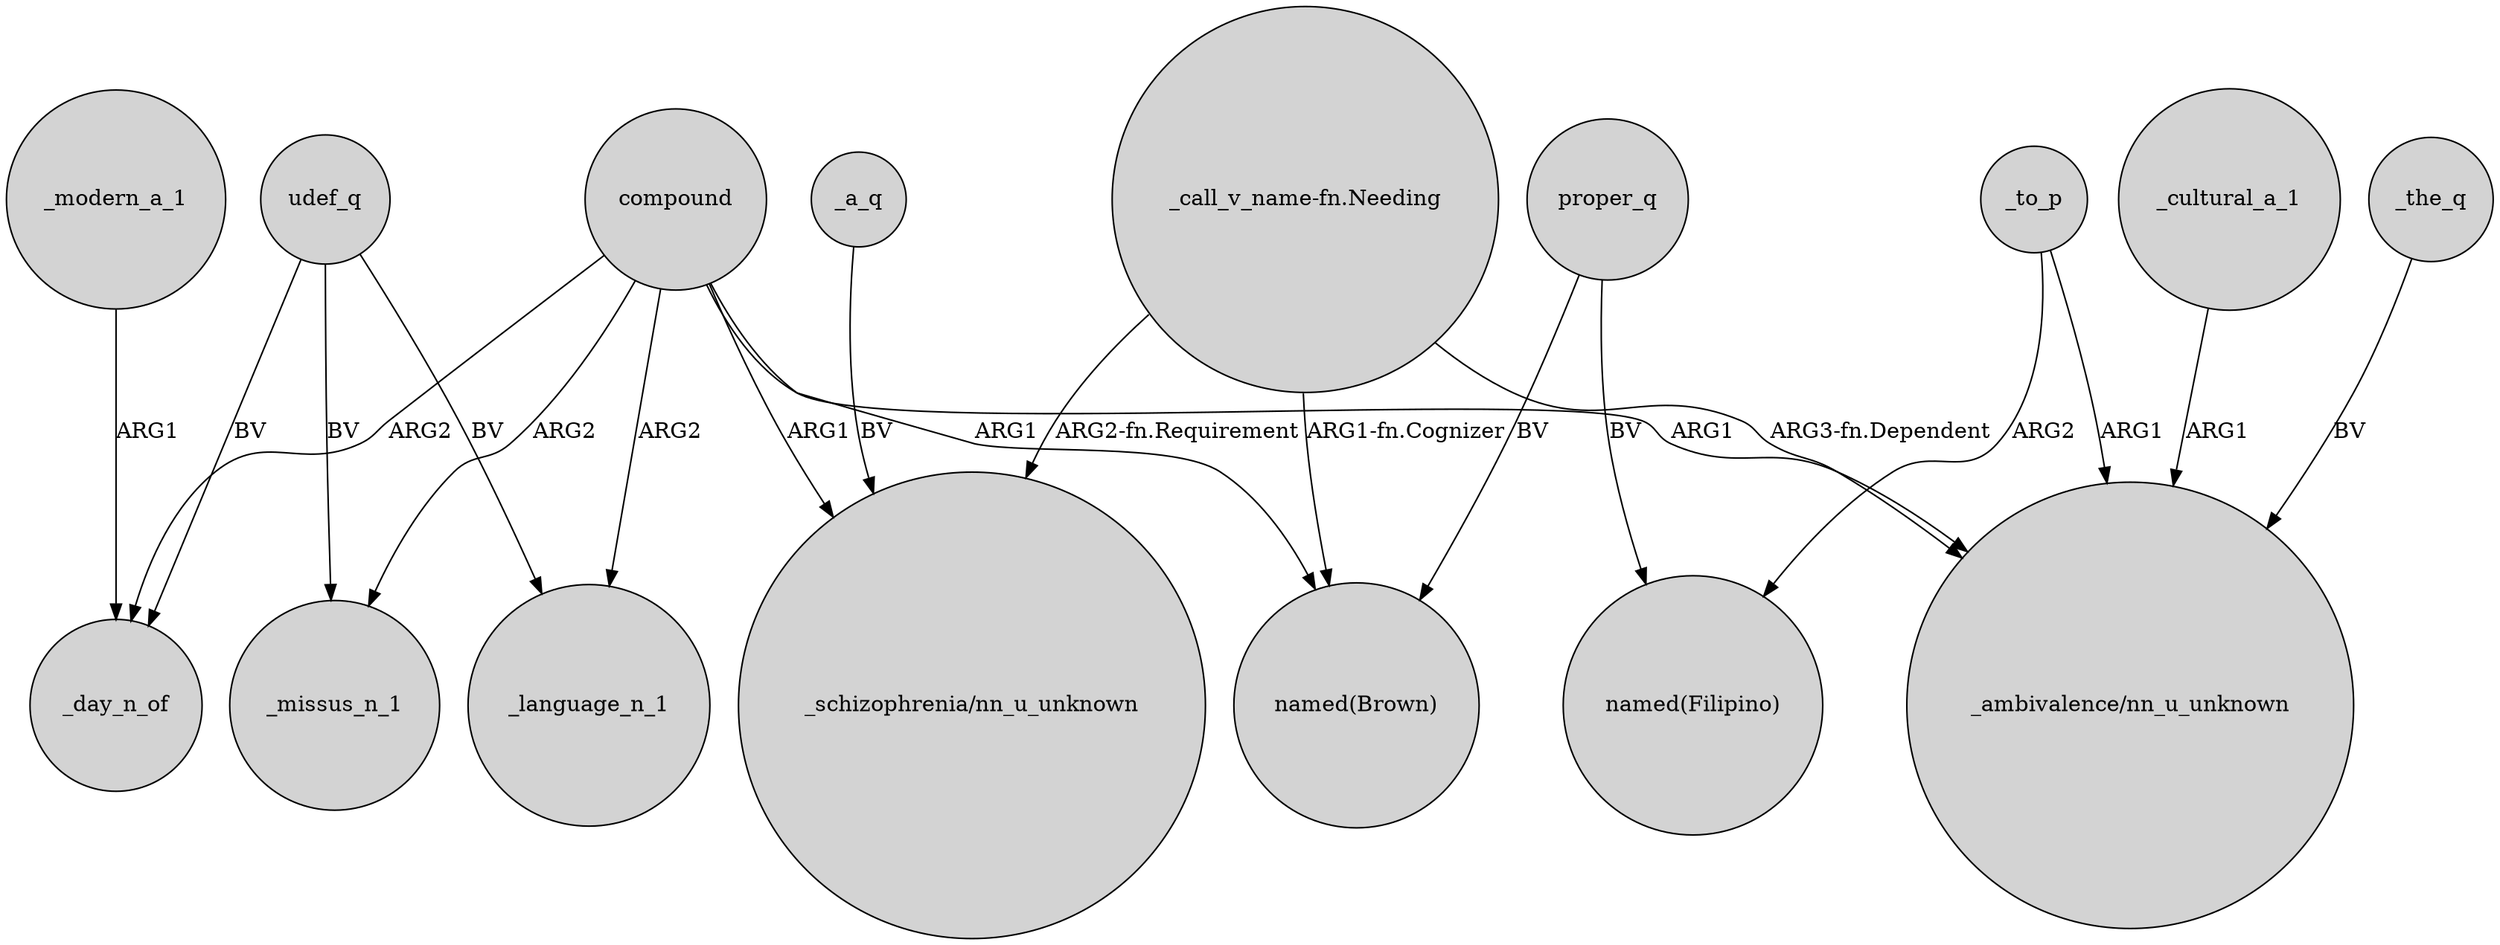 digraph {
	node [shape=circle style=filled]
	"_call_v_name-fn.Needing" -> "_ambivalence/nn_u_unknown" [label="ARG3-fn.Dependent"]
	compound -> _day_n_of [label=ARG2]
	"_call_v_name-fn.Needing" -> "named(Brown)" [label="ARG1-fn.Cognizer"]
	udef_q -> _language_n_1 [label=BV]
	compound -> "named(Brown)" [label=ARG1]
	proper_q -> "named(Filipino)" [label=BV]
	_cultural_a_1 -> "_ambivalence/nn_u_unknown" [label=ARG1]
	compound -> _missus_n_1 [label=ARG2]
	_to_p -> "_ambivalence/nn_u_unknown" [label=ARG1]
	udef_q -> _day_n_of [label=BV]
	compound -> "_ambivalence/nn_u_unknown" [label=ARG1]
	compound -> _language_n_1 [label=ARG2]
	compound -> "_schizophrenia/nn_u_unknown" [label=ARG1]
	_modern_a_1 -> _day_n_of [label=ARG1]
	udef_q -> _missus_n_1 [label=BV]
	_the_q -> "_ambivalence/nn_u_unknown" [label=BV]
	proper_q -> "named(Brown)" [label=BV]
	"_call_v_name-fn.Needing" -> "_schizophrenia/nn_u_unknown" [label="ARG2-fn.Requirement"]
	_to_p -> "named(Filipino)" [label=ARG2]
	_a_q -> "_schizophrenia/nn_u_unknown" [label=BV]
}

